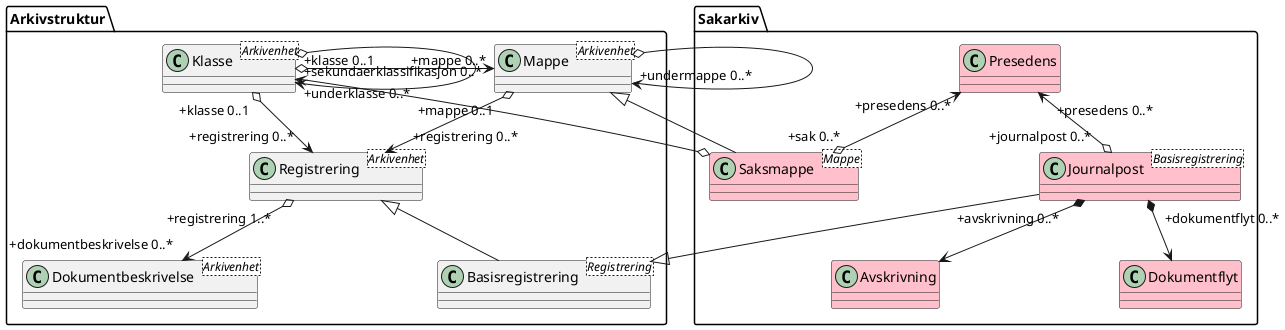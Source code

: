 @startuml
skinparam classAttributeIconSize 0
skinparam nodesep 180

class Arkivstruktur.Klasse <Arkivenhet>
class Arkivstruktur.Mappe <Arkivenhet>
class Arkivstruktur.Registrering <Arkivenhet>
class Arkivstruktur.Basisregistrering <Registrering>
class Arkivstruktur.Dokumentbeskrivelse <Arkivenhet>
class Sakarkiv.Saksmappe <Mappe> #pink
class Sakarkiv.Presedens #pink
class Sakarkiv.Journalpost <Basisregistrering> #pink
class Sakarkiv.Avskrivning #pink
class Sakarkiv.Dokumentflyt #pink

Arkivstruktur.Klasse o--> "+underklasse 0..*" Arkivstruktur.Klasse
Arkivstruktur.Klasse "+klasse 0..1" o-> "+mappe 0..*" Arkivstruktur.Mappe
Arkivstruktur.Mappe o--> "+undermappe 0..*" Arkivstruktur.Mappe
Arkivstruktur.Mappe <|-- Sakarkiv.Saksmappe
Sakarkiv.Saksmappe o--> "+sekundaerklassifikasjon 0..*" Arkivstruktur.Klasse
Sakarkiv.Presedens "+presedens 0..*" <--o "+sak 0..*" Sakarkiv.Saksmappe
Arkivstruktur.Mappe "+mappe 0..1" o--> "+registrering 0..*" Arkivstruktur.Registrering
Arkivstruktur.Klasse "+klasse 0..1" o--> "+registrering 0..*" Arkivstruktur.Registrering
Arkivstruktur.Registrering <|-- Arkivstruktur.Basisregistrering
Arkivstruktur.Basisregistrering <|-- Sakarkiv.Journalpost
Sakarkiv.Presedens "+presedens 0..*" <--o "+journalpost 0..*" Sakarkiv.Journalpost
Sakarkiv.Journalpost "+avskrivning 0..*" *--> Sakarkiv.Avskrivning
Sakarkiv.Journalpost "+dokumentflyt 0..*" *--> Sakarkiv.Dokumentflyt
Arkivstruktur.Registrering "+registrering 1..*" o--> "+dokumentbeskrivelse 0..*" Arkivstruktur.Dokumentbeskrivelse
@enduml
